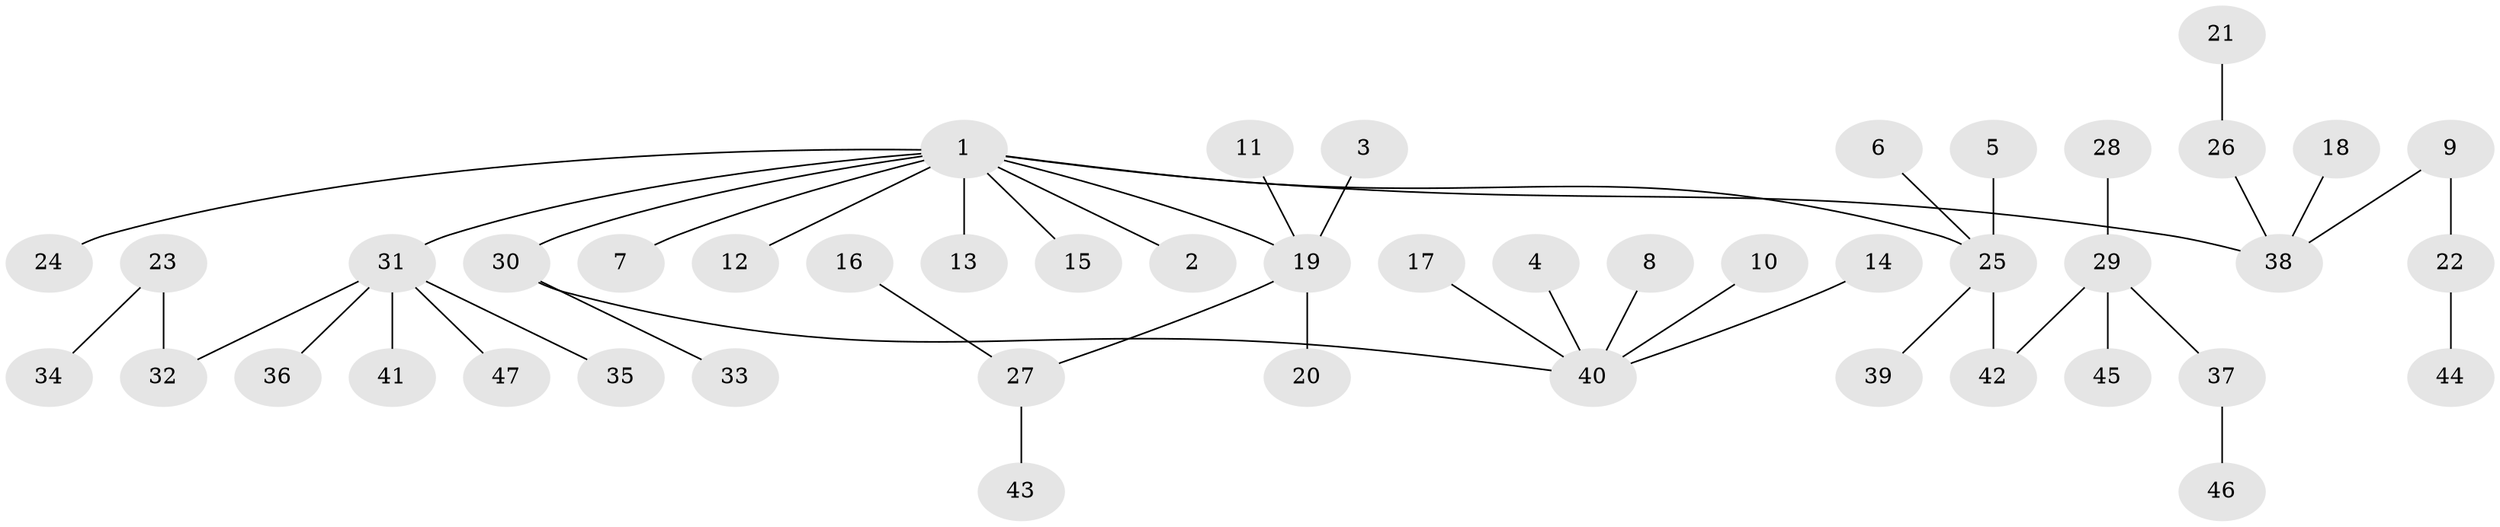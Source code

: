 // original degree distribution, {4: 0.06451612903225806, 10: 0.010752688172043012, 5: 0.03225806451612903, 3: 0.13978494623655913, 2: 0.21505376344086022, 1: 0.5268817204301075, 7: 0.010752688172043012}
// Generated by graph-tools (version 1.1) at 2025/50/03/09/25 03:50:22]
// undirected, 47 vertices, 46 edges
graph export_dot {
graph [start="1"]
  node [color=gray90,style=filled];
  1;
  2;
  3;
  4;
  5;
  6;
  7;
  8;
  9;
  10;
  11;
  12;
  13;
  14;
  15;
  16;
  17;
  18;
  19;
  20;
  21;
  22;
  23;
  24;
  25;
  26;
  27;
  28;
  29;
  30;
  31;
  32;
  33;
  34;
  35;
  36;
  37;
  38;
  39;
  40;
  41;
  42;
  43;
  44;
  45;
  46;
  47;
  1 -- 2 [weight=1.0];
  1 -- 7 [weight=1.0];
  1 -- 12 [weight=1.0];
  1 -- 13 [weight=1.0];
  1 -- 15 [weight=1.0];
  1 -- 19 [weight=1.0];
  1 -- 24 [weight=1.0];
  1 -- 25 [weight=1.0];
  1 -- 30 [weight=1.0];
  1 -- 31 [weight=1.0];
  1 -- 38 [weight=1.0];
  3 -- 19 [weight=1.0];
  4 -- 40 [weight=1.0];
  5 -- 25 [weight=1.0];
  6 -- 25 [weight=1.0];
  8 -- 40 [weight=1.0];
  9 -- 22 [weight=1.0];
  9 -- 38 [weight=1.0];
  10 -- 40 [weight=1.0];
  11 -- 19 [weight=1.0];
  14 -- 40 [weight=1.0];
  16 -- 27 [weight=1.0];
  17 -- 40 [weight=1.0];
  18 -- 38 [weight=1.0];
  19 -- 20 [weight=1.0];
  19 -- 27 [weight=1.0];
  21 -- 26 [weight=1.0];
  22 -- 44 [weight=1.0];
  23 -- 32 [weight=1.0];
  23 -- 34 [weight=1.0];
  25 -- 39 [weight=1.0];
  25 -- 42 [weight=1.0];
  26 -- 38 [weight=1.0];
  27 -- 43 [weight=1.0];
  28 -- 29 [weight=1.0];
  29 -- 37 [weight=1.0];
  29 -- 42 [weight=1.0];
  29 -- 45 [weight=1.0];
  30 -- 33 [weight=1.0];
  30 -- 40 [weight=1.0];
  31 -- 32 [weight=1.0];
  31 -- 35 [weight=1.0];
  31 -- 36 [weight=1.0];
  31 -- 41 [weight=1.0];
  31 -- 47 [weight=1.0];
  37 -- 46 [weight=1.0];
}

